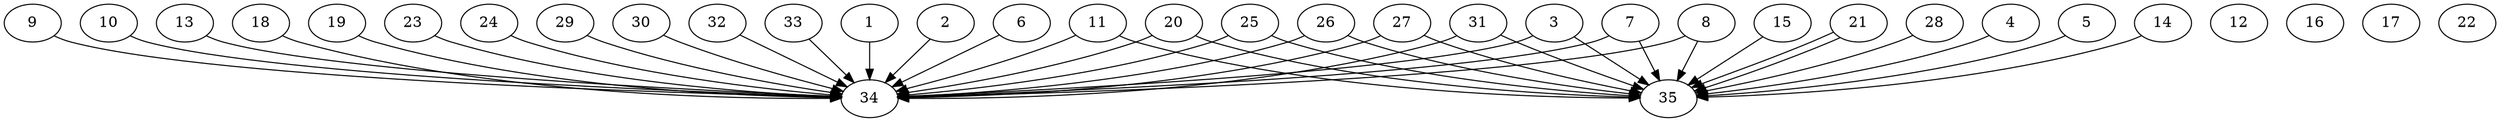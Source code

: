 // DAG automatically generated by daggen at Thu Oct  3 14:05:36 2019
// ./daggen --dot -n 35 --ccr 0.3 --fat 0.9 --regular 0.5 --density 0.7 --mindata 5242880 --maxdata 52428800 
digraph G {
  1 [size="154306560", alpha="0.13", expect_size="46291968"] 
  1 -> 34 [size ="46291968"]
  2 [size="76148053", alpha="0.19", expect_size="22844416"] 
  2 -> 34 [size ="22844416"]
  3 [size="99020800", alpha="0.02", expect_size="29706240"] 
  3 -> 34 [size ="29706240"]
  3 -> 35 [size ="29706240"]
  4 [size="30928213", alpha="0.15", expect_size="9278464"] 
  4 -> 35 [size ="9278464"]
  5 [size="115503787", alpha="0.09", expect_size="34651136"] 
  5 -> 35 [size ="34651136"]
  6 [size="54695253", alpha="0.13", expect_size="16408576"] 
  6 -> 34 [size ="16408576"]
  7 [size="107362987", alpha="0.09", expect_size="32208896"] 
  7 -> 34 [size ="32208896"]
  7 -> 35 [size ="32208896"]
  8 [size="139294720", alpha="0.02", expect_size="41788416"] 
  8 -> 34 [size ="41788416"]
  8 -> 35 [size ="41788416"]
  9 [size="97122987", alpha="0.17", expect_size="29136896"] 
  9 -> 34 [size ="29136896"]
  10 [size="77933227", alpha="0.15", expect_size="23379968"] 
  10 -> 34 [size ="23379968"]
  11 [size="57439573", alpha="0.10", expect_size="17231872"] 
  11 -> 34 [size ="17231872"]
  11 -> 35 [size ="17231872"]
  12 [size="159901013", alpha="0.15", expect_size="47970304"] 
  13 [size="155886933", alpha="0.09", expect_size="46766080"] 
  13 -> 34 [size ="46766080"]
  14 [size="171335680", alpha="0.09", expect_size="51400704"] 
  14 -> 35 [size ="51400704"]
  15 [size="132962987", alpha="0.04", expect_size="39888896"] 
  15 -> 35 [size ="39888896"]
  16 [size="48424960", alpha="0.14", expect_size="14527488"] 
  17 [size="154333867", alpha="0.14", expect_size="46300160"] 
  18 [size="66232320", alpha="0.01", expect_size="19869696"] 
  18 -> 34 [size ="19869696"]
  19 [size="84684800", alpha="0.14", expect_size="25405440"] 
  19 -> 34 [size ="25405440"]
  20 [size="60043947", alpha="0.15", expect_size="18013184"] 
  20 -> 34 [size ="18013184"]
  20 -> 35 [size ="18013184"]
  21 [size="20534613", alpha="0.13", expect_size="6160384"] 
  21 -> 35 [size ="6160384"]
  21 -> 35 [size ="6160384"]
  22 [size="98911573", alpha="0.18", expect_size="29673472"] 
  23 [size="62760960", alpha="0.14", expect_size="18828288"] 
  23 -> 34 [size ="18828288"]
  24 [size="134386347", alpha="0.11", expect_size="40315904"] 
  24 -> 34 [size ="40315904"]
  25 [size="49817600", alpha="0.01", expect_size="14945280"] 
  25 -> 34 [size ="14945280"]
  25 -> 35 [size ="14945280"]
  26 [size="78411093", alpha="0.16", expect_size="23523328"] 
  26 -> 34 [size ="23523328"]
  26 -> 35 [size ="23523328"]
  27 [size="31863467", alpha="0.02", expect_size="9559040"] 
  27 -> 34 [size ="9559040"]
  27 -> 35 [size ="9559040"]
  28 [size="143919787", alpha="0.04", expect_size="43175936"] 
  28 -> 35 [size ="43175936"]
  29 [size="153221120", alpha="0.16", expect_size="45966336"] 
  29 -> 34 [size ="45966336"]
  30 [size="108479147", alpha="0.15", expect_size="32543744"] 
  30 -> 34 [size ="32543744"]
  31 [size="68037973", alpha="0.19", expect_size="20411392"] 
  31 -> 34 [size ="20411392"]
  31 -> 35 [size ="20411392"]
  32 [size="168734720", alpha="0.02", expect_size="50620416"] 
  32 -> 34 [size ="50620416"]
  33 [size="154671787", alpha="0.02", expect_size="46401536"] 
  33 -> 34 [size ="46401536"]
  34 [size="107390293", alpha="0.02", expect_size="32217088"] 
  35 [size="40345600", alpha="0.17", expect_size="12103680"] 
}
